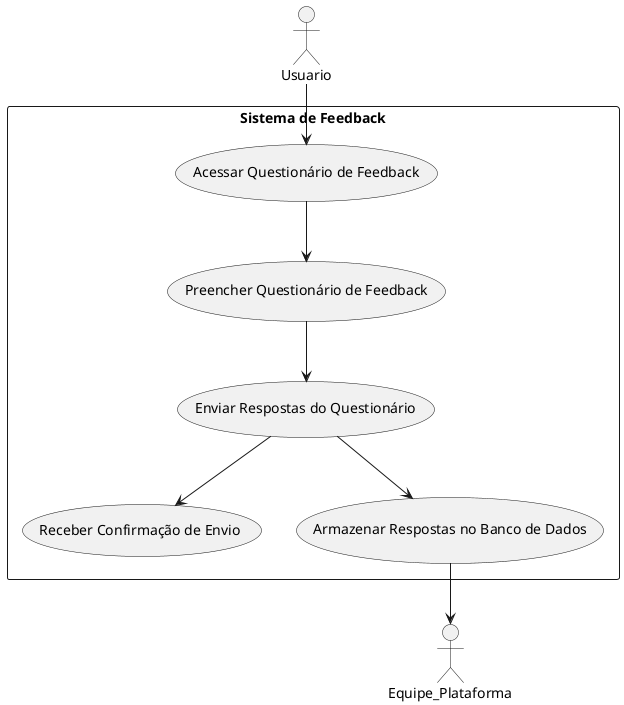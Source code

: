 @startuml
actor Usuario as U
actor Equipe_Plataforma as EP

rectangle "Sistema de Feedback" {
    U --> (Acessar Questionário de Feedback)
    (Acessar Questionário de Feedback) --> (Preencher Questionário de Feedback)
    (Preencher Questionário de Feedback) --> (Enviar Respostas do Questionário)
    (Enviar Respostas do Questionário) --> (Receber Confirmação de Envio)
    (Enviar Respostas do Questionário) --> (Armazenar Respostas no Banco de Dados)
}

(Armazenar Respostas no Banco de Dados) --> EP
@enduml